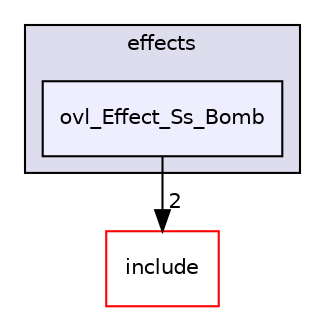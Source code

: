 digraph "src/overlays/effects/ovl_Effect_Ss_Bomb" {
  compound=true
  node [ fontsize="10", fontname="Helvetica"];
  edge [ labelfontsize="10", labelfontname="Helvetica"];
  subgraph clusterdir_d7d63ed29fdd4206bb68b2cd46ee04ef {
    graph [ bgcolor="#ddddee", pencolor="black", label="effects" fontname="Helvetica", fontsize="10", URL="dir_d7d63ed29fdd4206bb68b2cd46ee04ef.html"]
  dir_0e66aef7c23f542dbbfa736fc5edf3e7 [shape=box, label="ovl_Effect_Ss_Bomb", style="filled", fillcolor="#eeeeff", pencolor="black", URL="dir_0e66aef7c23f542dbbfa736fc5edf3e7.html"];
  }
  dir_d44c64559bbebec7f509842c48db8b23 [shape=box label="include" fillcolor="white" style="filled" color="red" URL="dir_d44c64559bbebec7f509842c48db8b23.html"];
  dir_0e66aef7c23f542dbbfa736fc5edf3e7->dir_d44c64559bbebec7f509842c48db8b23 [headlabel="2", labeldistance=1.5 headhref="dir_000442_000000.html"];
}
